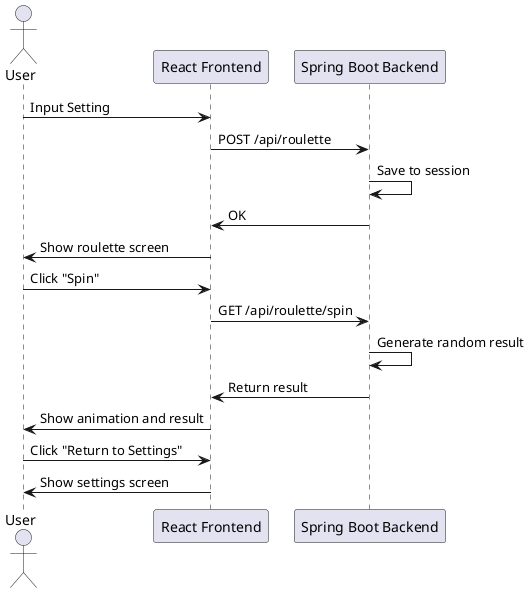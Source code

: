 @startuml sequence
actor User
participant "React Frontend" as Frontend
participant "Spring Boot Backend" as Backend
User -> Frontend: Input Setting
Frontend -> Backend: POST /api/roulette
Backend -> Backend: Save to session
Backend -> Frontend: OK
Frontend -> User: Show roulette screen
User -> Frontend: Click "Spin"
Frontend -> Backend: GET /api/roulette/spin
Backend -> Backend: Generate random result
Backend -> Frontend: Return result
Frontend -> User: Show animation and result
User -> Frontend: Click "Return to Settings"
Frontend -> User: Show settings screen
@enduml 